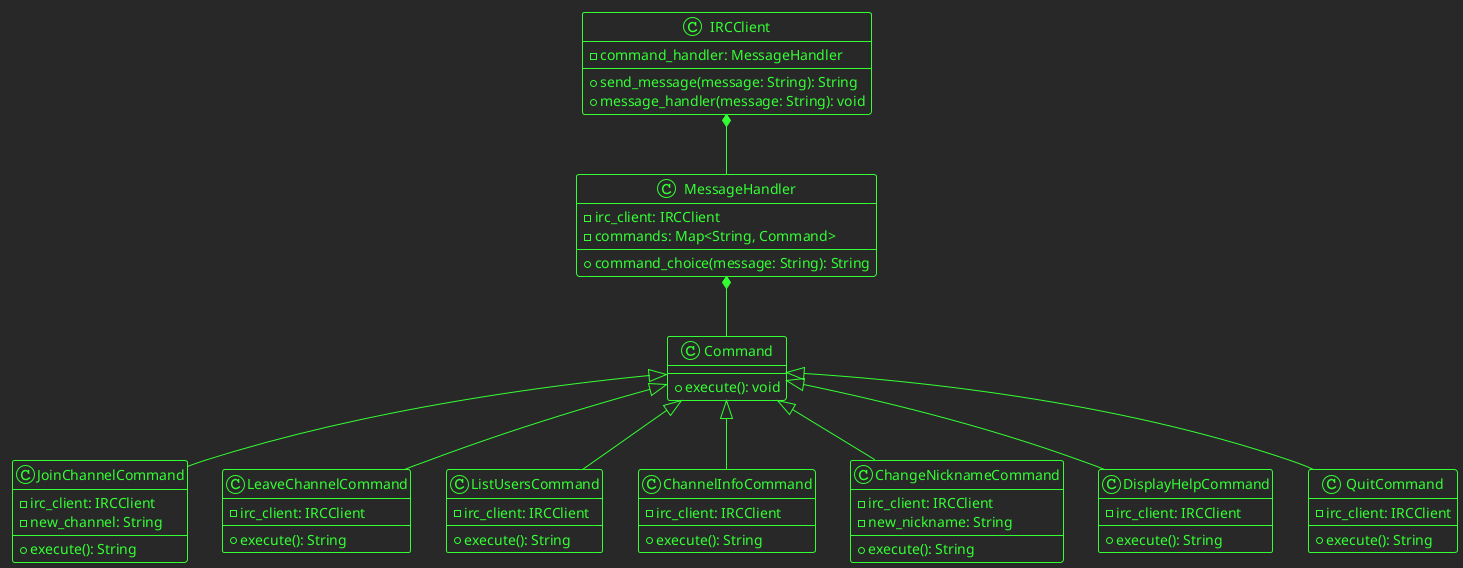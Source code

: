 @startuml
!theme crt-green
class Command {
  +execute(): void
}

class JoinChannelCommand {
  -irc_client: IRCClient
  -new_channel: String
  +execute(): String
}

class LeaveChannelCommand {
  -irc_client: IRCClient
  +execute(): String
}

class ListUsersCommand {
  -irc_client: IRCClient
  +execute(): String
}

class ChannelInfoCommand {
  -irc_client: IRCClient
  +execute(): String
}

class ChangeNicknameCommand {
  -irc_client: IRCClient
  -new_nickname: String
  +execute(): String
}

class DisplayHelpCommand {
  -irc_client: IRCClient
  +execute(): String
}

class QuitCommand {
  -irc_client: IRCClient
  +execute(): String
}

class MessageHandler {
  -irc_client: IRCClient
  -commands: Map<String, Command>
  +command_choice(message: String): String
}



class IRCClient {
  -command_handler: MessageHandler
  +send_message(message: String): String
  +message_handler(message: String): void
}

Command <|-- JoinChannelCommand
Command <|-- LeaveChannelCommand
Command <|-- ListUsersCommand
Command <|-- ChannelInfoCommand
Command <|-- ChangeNicknameCommand
Command <|-- DisplayHelpCommand
Command <|-- QuitCommand

IRCClient *-- MessageHandler
MessageHandler *-- Command

@enduml